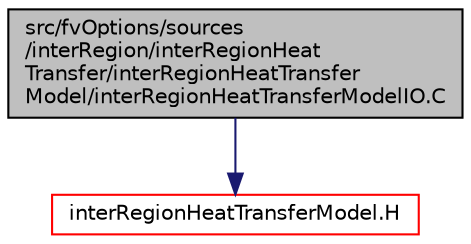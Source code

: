 digraph "src/fvOptions/sources/interRegion/interRegionHeatTransfer/interRegionHeatTransferModel/interRegionHeatTransferModelIO.C"
{
  bgcolor="transparent";
  edge [fontname="Helvetica",fontsize="10",labelfontname="Helvetica",labelfontsize="10"];
  node [fontname="Helvetica",fontsize="10",shape=record];
  Node0 [label="src/fvOptions/sources\l/interRegion/interRegionHeat\lTransfer/interRegionHeatTransfer\lModel/interRegionHeatTransferModelIO.C",height=0.2,width=0.4,color="black", fillcolor="grey75", style="filled", fontcolor="black"];
  Node0 -> Node1 [color="midnightblue",fontsize="10",style="solid",fontname="Helvetica"];
  Node1 [label="interRegionHeatTransferModel.H",height=0.2,width=0.4,color="red",URL="$a05474.html"];
}
